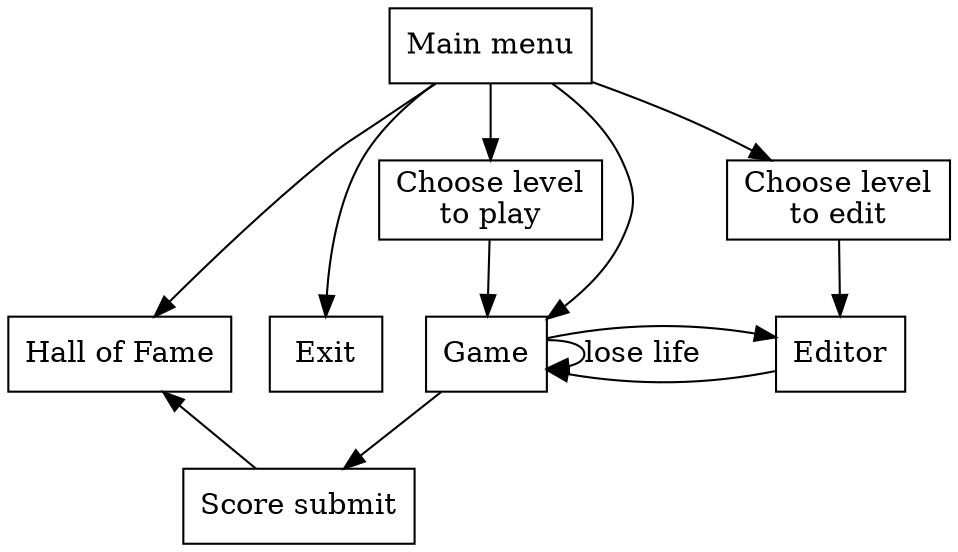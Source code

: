 // generated by:  dot -Tpng appstates.dot > appstates.png

digraph appstates {
  node [shape=box];

  mm [label="Main menu"];
  hof [label="Hall of Fame"];
  exit [label="Exit"];
  picklevel [label="Choose level\nto play"];
  game [label="Game"];
  editor [label="Editor"];
  submit [label="Score submit"];
  levelToEdit [label="Choose level\nto edit"]  

  mm -> exit;
  mm -> hof;
  mm -> picklevel -> game -> submit -> hof;
  mm -> game;
  mm -> levelToEdit -> editor;
  game -> game  [label="lose life"]
  editor -> game -> editor;

  { rank=same; exit game editor hof }
}
